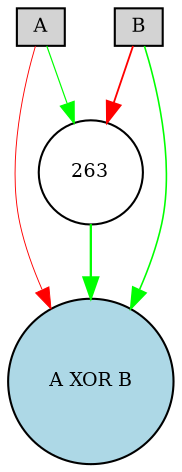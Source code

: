digraph {
	node [fontsize=9 height=0.2 shape=circle width=0.2]
	A [fillcolor=lightgray shape=box style=filled]
	B [fillcolor=lightgray shape=box style=filled]
	"A XOR B" [fillcolor=lightblue style=filled]
	263 [fillcolor=white style=filled]
	263 -> "A XOR B" [color=green penwidth=1.1016186232130132 style=solid]
	A -> 263 [color=green penwidth=0.5738749545061849 style=solid]
	B -> 263 [color=red penwidth=0.8795949540153971 style=solid]
	B -> "A XOR B" [color=green penwidth=0.7696491350290912 style=solid]
	A -> "A XOR B" [color=red penwidth=0.44308357770269957 style=solid]
}
